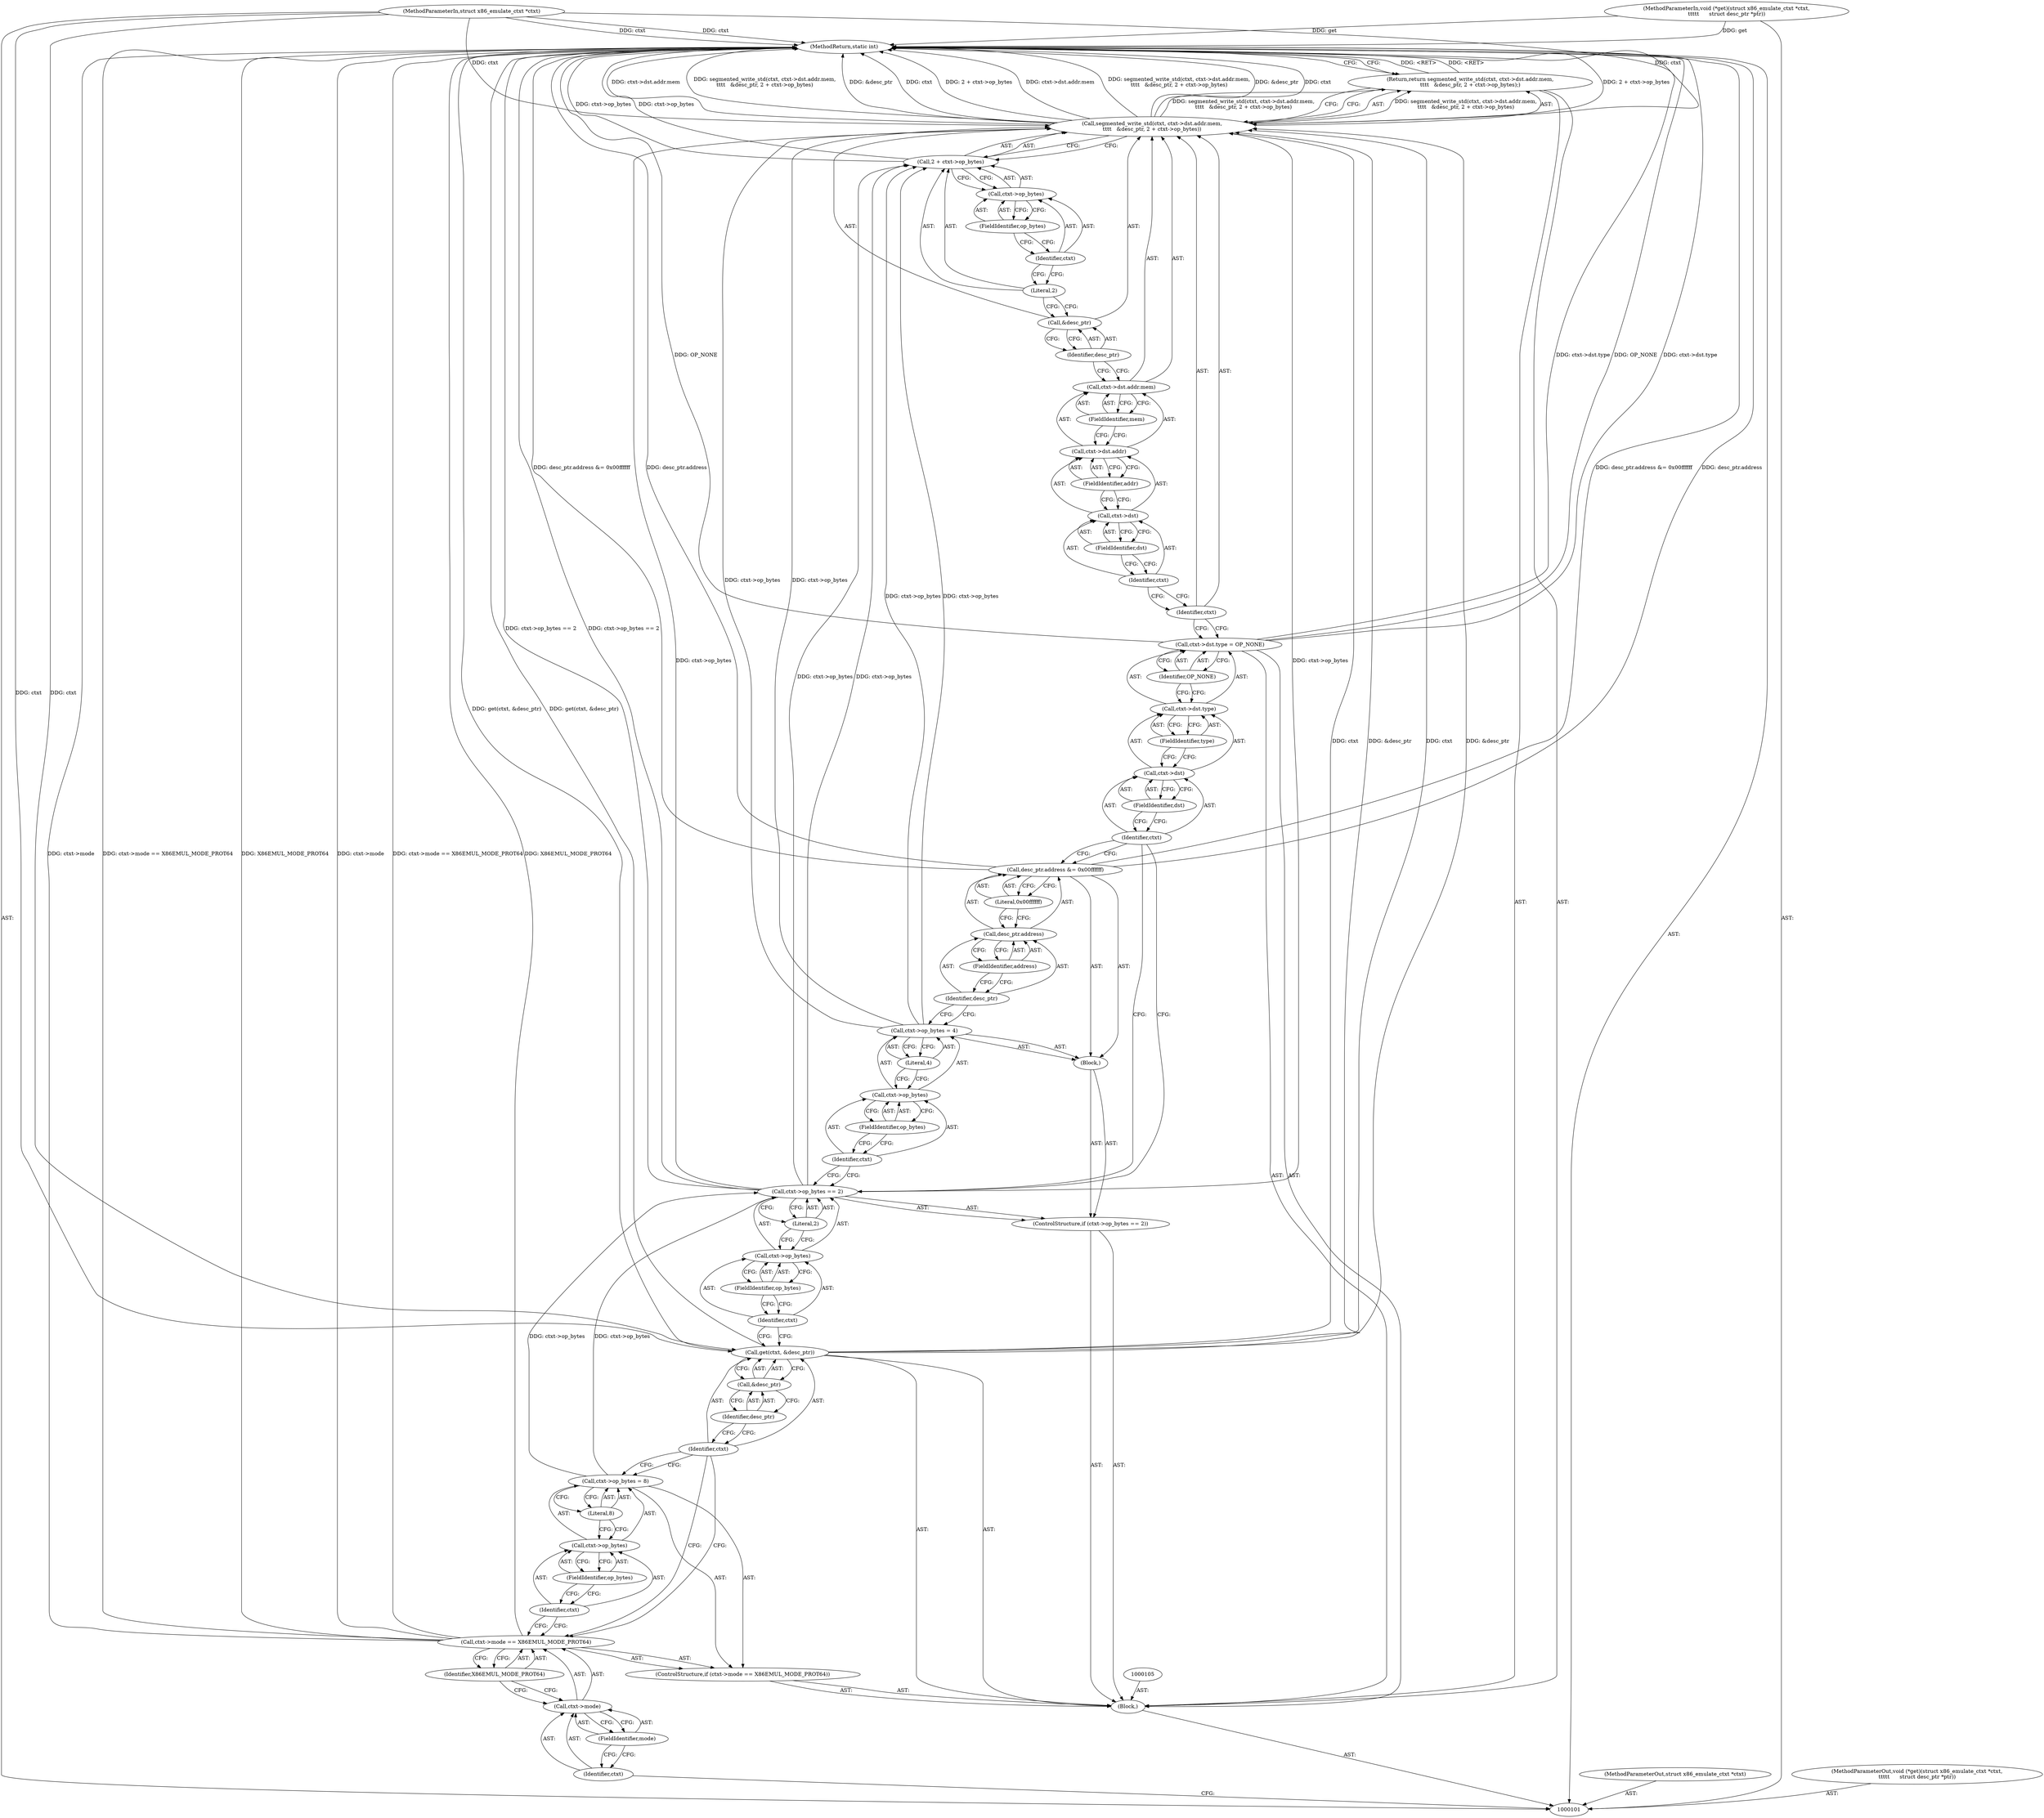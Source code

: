 digraph "0_linux_129a72a0d3c8e139a04512325384fe5ac119e74d_1" {
"1000162" [label="(MethodReturn,static int)"];
"1000102" [label="(MethodParameterIn,struct x86_emulate_ctxt *ctxt)"];
"1000218" [label="(MethodParameterOut,struct x86_emulate_ctxt *ctxt)"];
"1000121" [label="(ControlStructure,if (ctxt->op_bytes == 2))"];
"1000125" [label="(FieldIdentifier,op_bytes)"];
"1000126" [label="(Literal,2)"];
"1000127" [label="(Block,)"];
"1000122" [label="(Call,ctxt->op_bytes == 2)"];
"1000123" [label="(Call,ctxt->op_bytes)"];
"1000124" [label="(Identifier,ctxt)"];
"1000132" [label="(Literal,4)"];
"1000128" [label="(Call,ctxt->op_bytes = 4)"];
"1000129" [label="(Call,ctxt->op_bytes)"];
"1000130" [label="(Identifier,ctxt)"];
"1000131" [label="(FieldIdentifier,op_bytes)"];
"1000136" [label="(FieldIdentifier,address)"];
"1000133" [label="(Call,desc_ptr.address &= 0x00ffffff)"];
"1000134" [label="(Call,desc_ptr.address)"];
"1000135" [label="(Identifier,desc_ptr)"];
"1000137" [label="(Literal,0x00ffffff)"];
"1000143" [label="(FieldIdentifier,type)"];
"1000144" [label="(Identifier,OP_NONE)"];
"1000138" [label="(Call,ctxt->dst.type = OP_NONE)"];
"1000139" [label="(Call,ctxt->dst.type)"];
"1000140" [label="(Call,ctxt->dst)"];
"1000141" [label="(Identifier,ctxt)"];
"1000142" [label="(FieldIdentifier,dst)"];
"1000145" [label="(Return,return segmented_write_std(ctxt, ctxt->dst.addr.mem,\n\t\t\t\t   &desc_ptr, 2 + ctxt->op_bytes);)"];
"1000147" [label="(Identifier,ctxt)"];
"1000148" [label="(Call,ctxt->dst.addr.mem)"];
"1000149" [label="(Call,ctxt->dst.addr)"];
"1000150" [label="(Call,ctxt->dst)"];
"1000151" [label="(Identifier,ctxt)"];
"1000152" [label="(FieldIdentifier,dst)"];
"1000153" [label="(FieldIdentifier,addr)"];
"1000154" [label="(FieldIdentifier,mem)"];
"1000146" [label="(Call,segmented_write_std(ctxt, ctxt->dst.addr.mem,\n\t\t\t\t   &desc_ptr, 2 + ctxt->op_bytes))"];
"1000157" [label="(Call,2 + ctxt->op_bytes)"];
"1000158" [label="(Literal,2)"];
"1000159" [label="(Call,ctxt->op_bytes)"];
"1000160" [label="(Identifier,ctxt)"];
"1000161" [label="(FieldIdentifier,op_bytes)"];
"1000155" [label="(Call,&desc_ptr)"];
"1000156" [label="(Identifier,desc_ptr)"];
"1000103" [label="(MethodParameterIn,void (*get)(struct x86_emulate_ctxt *ctxt,\n\t\t\t\t\t      struct desc_ptr *ptr))"];
"1000219" [label="(MethodParameterOut,void (*get)(struct x86_emulate_ctxt *ctxt,\n\t\t\t\t\t      struct desc_ptr *ptr))"];
"1000104" [label="(Block,)"];
"1000106" [label="(ControlStructure,if (ctxt->mode == X86EMUL_MODE_PROT64))"];
"1000110" [label="(FieldIdentifier,mode)"];
"1000111" [label="(Identifier,X86EMUL_MODE_PROT64)"];
"1000107" [label="(Call,ctxt->mode == X86EMUL_MODE_PROT64)"];
"1000108" [label="(Call,ctxt->mode)"];
"1000109" [label="(Identifier,ctxt)"];
"1000116" [label="(Literal,8)"];
"1000112" [label="(Call,ctxt->op_bytes = 8)"];
"1000113" [label="(Call,ctxt->op_bytes)"];
"1000114" [label="(Identifier,ctxt)"];
"1000115" [label="(FieldIdentifier,op_bytes)"];
"1000117" [label="(Call,get(ctxt, &desc_ptr))"];
"1000119" [label="(Call,&desc_ptr)"];
"1000120" [label="(Identifier,desc_ptr)"];
"1000118" [label="(Identifier,ctxt)"];
"1000162" -> "1000101"  [label="AST: "];
"1000162" -> "1000145"  [label="CFG: "];
"1000145" -> "1000162"  [label="DDG: <RET>"];
"1000107" -> "1000162"  [label="DDG: ctxt->mode"];
"1000107" -> "1000162"  [label="DDG: ctxt->mode == X86EMUL_MODE_PROT64"];
"1000107" -> "1000162"  [label="DDG: X86EMUL_MODE_PROT64"];
"1000146" -> "1000162"  [label="DDG: 2 + ctxt->op_bytes"];
"1000146" -> "1000162"  [label="DDG: ctxt->dst.addr.mem"];
"1000146" -> "1000162"  [label="DDG: segmented_write_std(ctxt, ctxt->dst.addr.mem,\n\t\t\t\t   &desc_ptr, 2 + ctxt->op_bytes)"];
"1000146" -> "1000162"  [label="DDG: &desc_ptr"];
"1000146" -> "1000162"  [label="DDG: ctxt"];
"1000138" -> "1000162"  [label="DDG: ctxt->dst.type"];
"1000138" -> "1000162"  [label="DDG: OP_NONE"];
"1000122" -> "1000162"  [label="DDG: ctxt->op_bytes == 2"];
"1000157" -> "1000162"  [label="DDG: ctxt->op_bytes"];
"1000117" -> "1000162"  [label="DDG: get(ctxt, &desc_ptr)"];
"1000103" -> "1000162"  [label="DDG: get"];
"1000133" -> "1000162"  [label="DDG: desc_ptr.address"];
"1000133" -> "1000162"  [label="DDG: desc_ptr.address &= 0x00ffffff"];
"1000102" -> "1000162"  [label="DDG: ctxt"];
"1000102" -> "1000101"  [label="AST: "];
"1000102" -> "1000162"  [label="DDG: ctxt"];
"1000102" -> "1000117"  [label="DDG: ctxt"];
"1000102" -> "1000146"  [label="DDG: ctxt"];
"1000218" -> "1000101"  [label="AST: "];
"1000121" -> "1000104"  [label="AST: "];
"1000122" -> "1000121"  [label="AST: "];
"1000127" -> "1000121"  [label="AST: "];
"1000125" -> "1000123"  [label="AST: "];
"1000125" -> "1000124"  [label="CFG: "];
"1000123" -> "1000125"  [label="CFG: "];
"1000126" -> "1000122"  [label="AST: "];
"1000126" -> "1000123"  [label="CFG: "];
"1000122" -> "1000126"  [label="CFG: "];
"1000127" -> "1000121"  [label="AST: "];
"1000128" -> "1000127"  [label="AST: "];
"1000133" -> "1000127"  [label="AST: "];
"1000122" -> "1000121"  [label="AST: "];
"1000122" -> "1000126"  [label="CFG: "];
"1000123" -> "1000122"  [label="AST: "];
"1000126" -> "1000122"  [label="AST: "];
"1000130" -> "1000122"  [label="CFG: "];
"1000141" -> "1000122"  [label="CFG: "];
"1000122" -> "1000162"  [label="DDG: ctxt->op_bytes == 2"];
"1000112" -> "1000122"  [label="DDG: ctxt->op_bytes"];
"1000122" -> "1000146"  [label="DDG: ctxt->op_bytes"];
"1000122" -> "1000157"  [label="DDG: ctxt->op_bytes"];
"1000123" -> "1000122"  [label="AST: "];
"1000123" -> "1000125"  [label="CFG: "];
"1000124" -> "1000123"  [label="AST: "];
"1000125" -> "1000123"  [label="AST: "];
"1000126" -> "1000123"  [label="CFG: "];
"1000124" -> "1000123"  [label="AST: "];
"1000124" -> "1000117"  [label="CFG: "];
"1000125" -> "1000124"  [label="CFG: "];
"1000132" -> "1000128"  [label="AST: "];
"1000132" -> "1000129"  [label="CFG: "];
"1000128" -> "1000132"  [label="CFG: "];
"1000128" -> "1000127"  [label="AST: "];
"1000128" -> "1000132"  [label="CFG: "];
"1000129" -> "1000128"  [label="AST: "];
"1000132" -> "1000128"  [label="AST: "];
"1000135" -> "1000128"  [label="CFG: "];
"1000128" -> "1000146"  [label="DDG: ctxt->op_bytes"];
"1000128" -> "1000157"  [label="DDG: ctxt->op_bytes"];
"1000129" -> "1000128"  [label="AST: "];
"1000129" -> "1000131"  [label="CFG: "];
"1000130" -> "1000129"  [label="AST: "];
"1000131" -> "1000129"  [label="AST: "];
"1000132" -> "1000129"  [label="CFG: "];
"1000130" -> "1000129"  [label="AST: "];
"1000130" -> "1000122"  [label="CFG: "];
"1000131" -> "1000130"  [label="CFG: "];
"1000131" -> "1000129"  [label="AST: "];
"1000131" -> "1000130"  [label="CFG: "];
"1000129" -> "1000131"  [label="CFG: "];
"1000136" -> "1000134"  [label="AST: "];
"1000136" -> "1000135"  [label="CFG: "];
"1000134" -> "1000136"  [label="CFG: "];
"1000133" -> "1000127"  [label="AST: "];
"1000133" -> "1000137"  [label="CFG: "];
"1000134" -> "1000133"  [label="AST: "];
"1000137" -> "1000133"  [label="AST: "];
"1000141" -> "1000133"  [label="CFG: "];
"1000133" -> "1000162"  [label="DDG: desc_ptr.address"];
"1000133" -> "1000162"  [label="DDG: desc_ptr.address &= 0x00ffffff"];
"1000134" -> "1000133"  [label="AST: "];
"1000134" -> "1000136"  [label="CFG: "];
"1000135" -> "1000134"  [label="AST: "];
"1000136" -> "1000134"  [label="AST: "];
"1000137" -> "1000134"  [label="CFG: "];
"1000135" -> "1000134"  [label="AST: "];
"1000135" -> "1000128"  [label="CFG: "];
"1000136" -> "1000135"  [label="CFG: "];
"1000137" -> "1000133"  [label="AST: "];
"1000137" -> "1000134"  [label="CFG: "];
"1000133" -> "1000137"  [label="CFG: "];
"1000143" -> "1000139"  [label="AST: "];
"1000143" -> "1000140"  [label="CFG: "];
"1000139" -> "1000143"  [label="CFG: "];
"1000144" -> "1000138"  [label="AST: "];
"1000144" -> "1000139"  [label="CFG: "];
"1000138" -> "1000144"  [label="CFG: "];
"1000138" -> "1000104"  [label="AST: "];
"1000138" -> "1000144"  [label="CFG: "];
"1000139" -> "1000138"  [label="AST: "];
"1000144" -> "1000138"  [label="AST: "];
"1000147" -> "1000138"  [label="CFG: "];
"1000138" -> "1000162"  [label="DDG: ctxt->dst.type"];
"1000138" -> "1000162"  [label="DDG: OP_NONE"];
"1000139" -> "1000138"  [label="AST: "];
"1000139" -> "1000143"  [label="CFG: "];
"1000140" -> "1000139"  [label="AST: "];
"1000143" -> "1000139"  [label="AST: "];
"1000144" -> "1000139"  [label="CFG: "];
"1000140" -> "1000139"  [label="AST: "];
"1000140" -> "1000142"  [label="CFG: "];
"1000141" -> "1000140"  [label="AST: "];
"1000142" -> "1000140"  [label="AST: "];
"1000143" -> "1000140"  [label="CFG: "];
"1000141" -> "1000140"  [label="AST: "];
"1000141" -> "1000133"  [label="CFG: "];
"1000141" -> "1000122"  [label="CFG: "];
"1000142" -> "1000141"  [label="CFG: "];
"1000142" -> "1000140"  [label="AST: "];
"1000142" -> "1000141"  [label="CFG: "];
"1000140" -> "1000142"  [label="CFG: "];
"1000145" -> "1000104"  [label="AST: "];
"1000145" -> "1000146"  [label="CFG: "];
"1000146" -> "1000145"  [label="AST: "];
"1000162" -> "1000145"  [label="CFG: "];
"1000145" -> "1000162"  [label="DDG: <RET>"];
"1000146" -> "1000145"  [label="DDG: segmented_write_std(ctxt, ctxt->dst.addr.mem,\n\t\t\t\t   &desc_ptr, 2 + ctxt->op_bytes)"];
"1000147" -> "1000146"  [label="AST: "];
"1000147" -> "1000138"  [label="CFG: "];
"1000151" -> "1000147"  [label="CFG: "];
"1000148" -> "1000146"  [label="AST: "];
"1000148" -> "1000154"  [label="CFG: "];
"1000149" -> "1000148"  [label="AST: "];
"1000154" -> "1000148"  [label="AST: "];
"1000156" -> "1000148"  [label="CFG: "];
"1000149" -> "1000148"  [label="AST: "];
"1000149" -> "1000153"  [label="CFG: "];
"1000150" -> "1000149"  [label="AST: "];
"1000153" -> "1000149"  [label="AST: "];
"1000154" -> "1000149"  [label="CFG: "];
"1000150" -> "1000149"  [label="AST: "];
"1000150" -> "1000152"  [label="CFG: "];
"1000151" -> "1000150"  [label="AST: "];
"1000152" -> "1000150"  [label="AST: "];
"1000153" -> "1000150"  [label="CFG: "];
"1000151" -> "1000150"  [label="AST: "];
"1000151" -> "1000147"  [label="CFG: "];
"1000152" -> "1000151"  [label="CFG: "];
"1000152" -> "1000150"  [label="AST: "];
"1000152" -> "1000151"  [label="CFG: "];
"1000150" -> "1000152"  [label="CFG: "];
"1000153" -> "1000149"  [label="AST: "];
"1000153" -> "1000150"  [label="CFG: "];
"1000149" -> "1000153"  [label="CFG: "];
"1000154" -> "1000148"  [label="AST: "];
"1000154" -> "1000149"  [label="CFG: "];
"1000148" -> "1000154"  [label="CFG: "];
"1000146" -> "1000145"  [label="AST: "];
"1000146" -> "1000157"  [label="CFG: "];
"1000147" -> "1000146"  [label="AST: "];
"1000148" -> "1000146"  [label="AST: "];
"1000155" -> "1000146"  [label="AST: "];
"1000157" -> "1000146"  [label="AST: "];
"1000145" -> "1000146"  [label="CFG: "];
"1000146" -> "1000162"  [label="DDG: 2 + ctxt->op_bytes"];
"1000146" -> "1000162"  [label="DDG: ctxt->dst.addr.mem"];
"1000146" -> "1000162"  [label="DDG: segmented_write_std(ctxt, ctxt->dst.addr.mem,\n\t\t\t\t   &desc_ptr, 2 + ctxt->op_bytes)"];
"1000146" -> "1000162"  [label="DDG: &desc_ptr"];
"1000146" -> "1000162"  [label="DDG: ctxt"];
"1000146" -> "1000145"  [label="DDG: segmented_write_std(ctxt, ctxt->dst.addr.mem,\n\t\t\t\t   &desc_ptr, 2 + ctxt->op_bytes)"];
"1000117" -> "1000146"  [label="DDG: ctxt"];
"1000117" -> "1000146"  [label="DDG: &desc_ptr"];
"1000102" -> "1000146"  [label="DDG: ctxt"];
"1000122" -> "1000146"  [label="DDG: ctxt->op_bytes"];
"1000128" -> "1000146"  [label="DDG: ctxt->op_bytes"];
"1000157" -> "1000146"  [label="AST: "];
"1000157" -> "1000159"  [label="CFG: "];
"1000158" -> "1000157"  [label="AST: "];
"1000159" -> "1000157"  [label="AST: "];
"1000146" -> "1000157"  [label="CFG: "];
"1000157" -> "1000162"  [label="DDG: ctxt->op_bytes"];
"1000122" -> "1000157"  [label="DDG: ctxt->op_bytes"];
"1000128" -> "1000157"  [label="DDG: ctxt->op_bytes"];
"1000158" -> "1000157"  [label="AST: "];
"1000158" -> "1000155"  [label="CFG: "];
"1000160" -> "1000158"  [label="CFG: "];
"1000159" -> "1000157"  [label="AST: "];
"1000159" -> "1000161"  [label="CFG: "];
"1000160" -> "1000159"  [label="AST: "];
"1000161" -> "1000159"  [label="AST: "];
"1000157" -> "1000159"  [label="CFG: "];
"1000160" -> "1000159"  [label="AST: "];
"1000160" -> "1000158"  [label="CFG: "];
"1000161" -> "1000160"  [label="CFG: "];
"1000161" -> "1000159"  [label="AST: "];
"1000161" -> "1000160"  [label="CFG: "];
"1000159" -> "1000161"  [label="CFG: "];
"1000155" -> "1000146"  [label="AST: "];
"1000155" -> "1000156"  [label="CFG: "];
"1000156" -> "1000155"  [label="AST: "];
"1000158" -> "1000155"  [label="CFG: "];
"1000156" -> "1000155"  [label="AST: "];
"1000156" -> "1000148"  [label="CFG: "];
"1000155" -> "1000156"  [label="CFG: "];
"1000103" -> "1000101"  [label="AST: "];
"1000103" -> "1000162"  [label="DDG: get"];
"1000219" -> "1000101"  [label="AST: "];
"1000104" -> "1000101"  [label="AST: "];
"1000105" -> "1000104"  [label="AST: "];
"1000106" -> "1000104"  [label="AST: "];
"1000117" -> "1000104"  [label="AST: "];
"1000121" -> "1000104"  [label="AST: "];
"1000138" -> "1000104"  [label="AST: "];
"1000145" -> "1000104"  [label="AST: "];
"1000106" -> "1000104"  [label="AST: "];
"1000107" -> "1000106"  [label="AST: "];
"1000112" -> "1000106"  [label="AST: "];
"1000110" -> "1000108"  [label="AST: "];
"1000110" -> "1000109"  [label="CFG: "];
"1000108" -> "1000110"  [label="CFG: "];
"1000111" -> "1000107"  [label="AST: "];
"1000111" -> "1000108"  [label="CFG: "];
"1000107" -> "1000111"  [label="CFG: "];
"1000107" -> "1000106"  [label="AST: "];
"1000107" -> "1000111"  [label="CFG: "];
"1000108" -> "1000107"  [label="AST: "];
"1000111" -> "1000107"  [label="AST: "];
"1000114" -> "1000107"  [label="CFG: "];
"1000118" -> "1000107"  [label="CFG: "];
"1000107" -> "1000162"  [label="DDG: ctxt->mode"];
"1000107" -> "1000162"  [label="DDG: ctxt->mode == X86EMUL_MODE_PROT64"];
"1000107" -> "1000162"  [label="DDG: X86EMUL_MODE_PROT64"];
"1000108" -> "1000107"  [label="AST: "];
"1000108" -> "1000110"  [label="CFG: "];
"1000109" -> "1000108"  [label="AST: "];
"1000110" -> "1000108"  [label="AST: "];
"1000111" -> "1000108"  [label="CFG: "];
"1000109" -> "1000108"  [label="AST: "];
"1000109" -> "1000101"  [label="CFG: "];
"1000110" -> "1000109"  [label="CFG: "];
"1000116" -> "1000112"  [label="AST: "];
"1000116" -> "1000113"  [label="CFG: "];
"1000112" -> "1000116"  [label="CFG: "];
"1000112" -> "1000106"  [label="AST: "];
"1000112" -> "1000116"  [label="CFG: "];
"1000113" -> "1000112"  [label="AST: "];
"1000116" -> "1000112"  [label="AST: "];
"1000118" -> "1000112"  [label="CFG: "];
"1000112" -> "1000122"  [label="DDG: ctxt->op_bytes"];
"1000113" -> "1000112"  [label="AST: "];
"1000113" -> "1000115"  [label="CFG: "];
"1000114" -> "1000113"  [label="AST: "];
"1000115" -> "1000113"  [label="AST: "];
"1000116" -> "1000113"  [label="CFG: "];
"1000114" -> "1000113"  [label="AST: "];
"1000114" -> "1000107"  [label="CFG: "];
"1000115" -> "1000114"  [label="CFG: "];
"1000115" -> "1000113"  [label="AST: "];
"1000115" -> "1000114"  [label="CFG: "];
"1000113" -> "1000115"  [label="CFG: "];
"1000117" -> "1000104"  [label="AST: "];
"1000117" -> "1000119"  [label="CFG: "];
"1000118" -> "1000117"  [label="AST: "];
"1000119" -> "1000117"  [label="AST: "];
"1000124" -> "1000117"  [label="CFG: "];
"1000117" -> "1000162"  [label="DDG: get(ctxt, &desc_ptr)"];
"1000102" -> "1000117"  [label="DDG: ctxt"];
"1000117" -> "1000146"  [label="DDG: ctxt"];
"1000117" -> "1000146"  [label="DDG: &desc_ptr"];
"1000119" -> "1000117"  [label="AST: "];
"1000119" -> "1000120"  [label="CFG: "];
"1000120" -> "1000119"  [label="AST: "];
"1000117" -> "1000119"  [label="CFG: "];
"1000120" -> "1000119"  [label="AST: "];
"1000120" -> "1000118"  [label="CFG: "];
"1000119" -> "1000120"  [label="CFG: "];
"1000118" -> "1000117"  [label="AST: "];
"1000118" -> "1000112"  [label="CFG: "];
"1000118" -> "1000107"  [label="CFG: "];
"1000120" -> "1000118"  [label="CFG: "];
}
